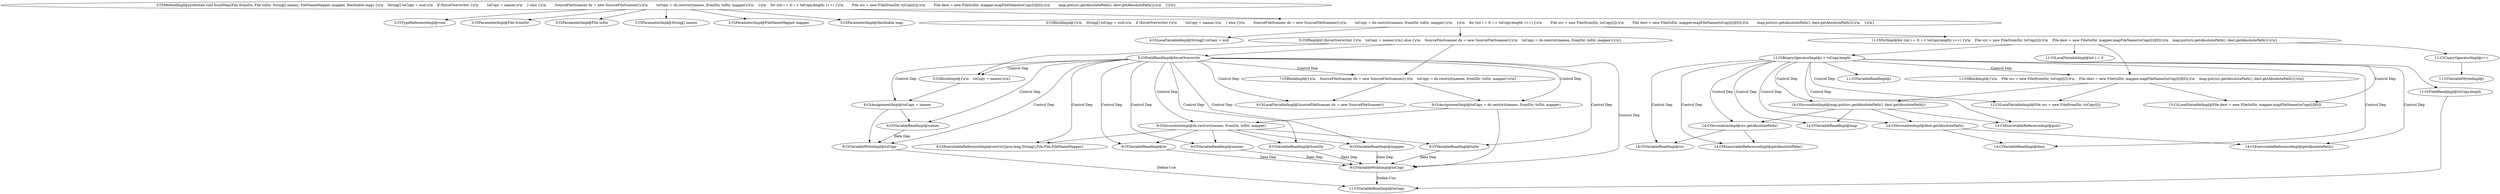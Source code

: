 digraph "buildMap#?,File,File,String[],FileNameMapper,Hashtable" {
0 [label="2:CtTypeReferenceImpl@void" shape=ellipse]
1 [label="3:CtParameterImpl@File fromDir" shape=ellipse]
2 [label="3:CtParameterImpl@File toDir" shape=ellipse]
3 [label="3:CtParameterImpl@String[] names" shape=ellipse]
4 [label="3:CtParameterImpl@FileNameMapper mapper" shape=ellipse]
5 [label="3:CtParameterImpl@Hashtable map" shape=ellipse]
6 [label="4:CtLocalVariableImpl@String[] toCopy = null" shape=ellipse]
7 [label="5:CtFieldReadImpl@forceOverwrite" shape=ellipse]
8 [label="6:CtVariableWriteImpl@toCopy" shape=ellipse]
9 [label="6:CtVariableReadImpl@names" shape=ellipse]
10 [label="6:CtAssignmentImpl@toCopy = names" shape=ellipse]
11 [label="5:CtBlockImpl@{\\r\\n    toCopy = names;\\r\\n}" shape=ellipse]
12 [label="8:CtLocalVariableImpl@SourceFileScanner ds = new SourceFileScanner()" shape=ellipse]
13 [label="9:CtVariableWriteImpl@toCopy" shape=ellipse]
14 [label="9:CtExecutableReferenceImpl@restrict(java.lang.String[],File,File,FileNameMapper)" shape=ellipse]
15 [label="9:CtVariableReadImpl@ds" shape=ellipse]
16 [label="9:CtVariableReadImpl@names" shape=ellipse]
17 [label="9:CtVariableReadImpl@fromDir" shape=ellipse]
18 [label="9:CtVariableReadImpl@toDir" shape=ellipse]
19 [label="9:CtVariableReadImpl@mapper" shape=ellipse]
20 [label="9:CtInvocationImpl@ds.restrict(names, fromDir, toDir, mapper)" shape=ellipse]
21 [label="9:CtAssignmentImpl@toCopy = ds.restrict(names, fromDir, toDir, mapper)" shape=ellipse]
22 [label="7:CtBlockImpl@{\\r\\n    SourceFileScanner ds = new SourceFileScanner();\\r\\n    toCopy = ds.restrict(names, fromDir, toDir, mapper);\\r\\n}" shape=ellipse]
23 [label="5:CtIfImpl@if (forceOverwrite) {\\r\\n    toCopy = names;\\r\\n} else {\\r\\n    SourceFileScanner ds = new SourceFileScanner();\\r\\n    toCopy = ds.restrict(names, fromDir, toDir, mapper);\\r\\n}" shape=ellipse]
24 [label="11:CtLocalVariableImpl@int i = 0" shape=ellipse]
25 [label="11:CtVariableReadImpl@i" shape=ellipse]
26 [label="11:CtVariableReadImpl@toCopy" shape=ellipse]
27 [label="11:CtFieldReadImpl@toCopy.length" shape=ellipse]
28 [label="11:CtBinaryOperatorImpl@i < toCopy.length" shape=ellipse]
29 [label="11:CtVariableWriteImpl@i" shape=ellipse]
30 [label="11:CtUnaryOperatorImpl@i++" shape=ellipse]
31 [label="12:CtLocalVariableImpl@File src = new File(fromDir, toCopy[i])" shape=ellipse]
32 [label="13:CtLocalVariableImpl@File dest = new File(toDir, mapper.mapFileName(toCopy[i])[0])" shape=ellipse]
33 [label="14:CtExecutableReferenceImpl@put()" shape=ellipse]
34 [label="14:CtVariableReadImpl@map" shape=ellipse]
35 [label="14:CtExecutableReferenceImpl@getAbsolutePath()" shape=ellipse]
36 [label="14:CtVariableReadImpl@src" shape=ellipse]
37 [label="14:CtInvocationImpl@src.getAbsolutePath()" shape=ellipse]
38 [label="14:CtExecutableReferenceImpl@getAbsolutePath()" shape=ellipse]
39 [label="14:CtVariableReadImpl@dest" shape=ellipse]
40 [label="14:CtInvocationImpl@dest.getAbsolutePath()" shape=ellipse]
41 [label="14:CtInvocationImpl@map.put(src.getAbsolutePath(), dest.getAbsolutePath())" shape=ellipse]
42 [label="11:CtBlockImpl@{\\r\\n    File src = new File(fromDir, toCopy[i]);\\r\\n    File dest = new File(toDir, mapper.mapFileName(toCopy[i])[0]);\\r\\n    map.put(src.getAbsolutePath(), dest.getAbsolutePath());\\r\\n}" shape=ellipse]
43 [label="11:CtForImpl@for (int i = 0; i < toCopy.length; i++) {\\r\\n    File src = new File(fromDir, toCopy[i]);\\r\\n    File dest = new File(toDir, mapper.mapFileName(toCopy[i])[0]);\\r\\n    map.put(src.getAbsolutePath(), dest.getAbsolutePath());\\r\\n}" shape=ellipse]
44 [label="3:CtBlockImpl@{\\r\\n    String[] toCopy = null;\\r\\n    if (forceOverwrite) {\\r\\n        toCopy = names;\\r\\n    } else {\\r\\n        SourceFileScanner ds = new SourceFileScanner();\\r\\n        toCopy = ds.restrict(names, fromDir, toDir, mapper);\\r\\n    }\\r\\n    for (int i = 0; i < toCopy.length; i++) {\\r\\n        File src = new File(fromDir, toCopy[i]);\\r\\n        File dest = new File(toDir, mapper.mapFileName(toCopy[i])[0]);\\r\\n        map.put(src.getAbsolutePath(), dest.getAbsolutePath());\\r\\n    }\\r\\n}" shape=ellipse]
45 [label="2:CtMethodImpl@protected void buildMap(File fromDir, File toDir, String[] names, FileNameMapper mapper, Hashtable map) {\\r\\n    String[] toCopy = null;\\r\\n    if (forceOverwrite) {\\r\\n        toCopy = names;\\r\\n    } else {\\r\\n        SourceFileScanner ds = new SourceFileScanner();\\r\\n        toCopy = ds.restrict(names, fromDir, toDir, mapper);\\r\\n    }\\r\\n    for (int i = 0; i < toCopy.length; i++) {\\r\\n        File src = new File(fromDir, toCopy[i]);\\r\\n        File dest = new File(toDir, mapper.mapFileName(toCopy[i])[0]);\\r\\n        map.put(src.getAbsolutePath(), dest.getAbsolutePath());\\r\\n    }\\r\\n}" shape=ellipse]
7 -> 11 [label="Control Dep"];
7 -> 10 [label="Control Dep"];
7 -> 8 [label="Control Dep"];
7 -> 9 [label="Control Dep"];
7 -> 22 [label="Control Dep"];
7 -> 12 [label="Control Dep"];
7 -> 21 [label="Control Dep"];
7 -> 13 [label="Control Dep"];
7 -> 20 [label="Control Dep"];
7 -> 14 [label="Control Dep"];
7 -> 15 [label="Control Dep"];
7 -> 16 [label="Control Dep"];
7 -> 17 [label="Control Dep"];
7 -> 18 [label="Control Dep"];
7 -> 19 [label="Control Dep"];
8 -> 26 [label="Define-Use"];
9 -> 8 [label="Data Dep"];
10 -> 8 [label=""];
10 -> 9 [label=""];
11 -> 10 [label=""];
13 -> 26 [label="Define-Use"];
15 -> 13 [label="Data Dep"];
16 -> 13 [label="Data Dep"];
17 -> 13 [label="Data Dep"];
18 -> 13 [label="Data Dep"];
19 -> 13 [label="Data Dep"];
20 -> 15 [label=""];
20 -> 14 [label=""];
20 -> 16 [label=""];
20 -> 17 [label=""];
20 -> 18 [label=""];
20 -> 19 [label=""];
21 -> 13 [label=""];
21 -> 20 [label=""];
22 -> 12 [label=""];
22 -> 21 [label=""];
23 -> 7 [label=""];
23 -> 11 [label=""];
23 -> 22 [label=""];
27 -> 26 [label=""];
28 -> 25 [label=""];
28 -> 27 [label=""];
28 -> 42 [label="Control Dep"];
28 -> 31 [label="Control Dep"];
28 -> 32 [label="Control Dep"];
28 -> 41 [label="Control Dep"];
28 -> 33 [label="Control Dep"];
28 -> 34 [label="Control Dep"];
28 -> 37 [label="Control Dep"];
28 -> 35 [label="Control Dep"];
28 -> 36 [label="Control Dep"];
28 -> 40 [label="Control Dep"];
28 -> 38 [label="Control Dep"];
28 -> 39 [label="Control Dep"];
30 -> 29 [label=""];
37 -> 36 [label=""];
37 -> 35 [label=""];
40 -> 39 [label=""];
40 -> 38 [label=""];
41 -> 34 [label=""];
41 -> 33 [label=""];
41 -> 37 [label=""];
41 -> 40 [label=""];
42 -> 31 [label=""];
42 -> 32 [label=""];
42 -> 41 [label=""];
43 -> 24 [label=""];
43 -> 28 [label=""];
43 -> 30 [label=""];
43 -> 42 [label=""];
44 -> 6 [label=""];
44 -> 23 [label=""];
44 -> 43 [label=""];
45 -> 0 [label=""];
45 -> 1 [label=""];
45 -> 2 [label=""];
45 -> 3 [label=""];
45 -> 4 [label=""];
45 -> 5 [label=""];
45 -> 44 [label=""];
}
